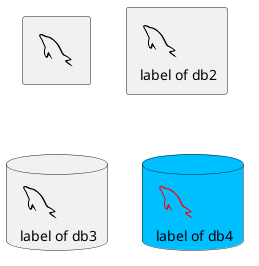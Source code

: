 @startuml
!include <tupadr3/common>
!include <tupadr3/devicons/mysql>
'!include <tupadr3/devicons/queue>

DEV_MYSQL(db1)
DEV_MYSQL(db2,label of db2)
DEV_MYSQL(db3,label of db3,database)
DEV_MYSQL(db4,label of db4,database,red) #DeepSkyBlue
@enduml